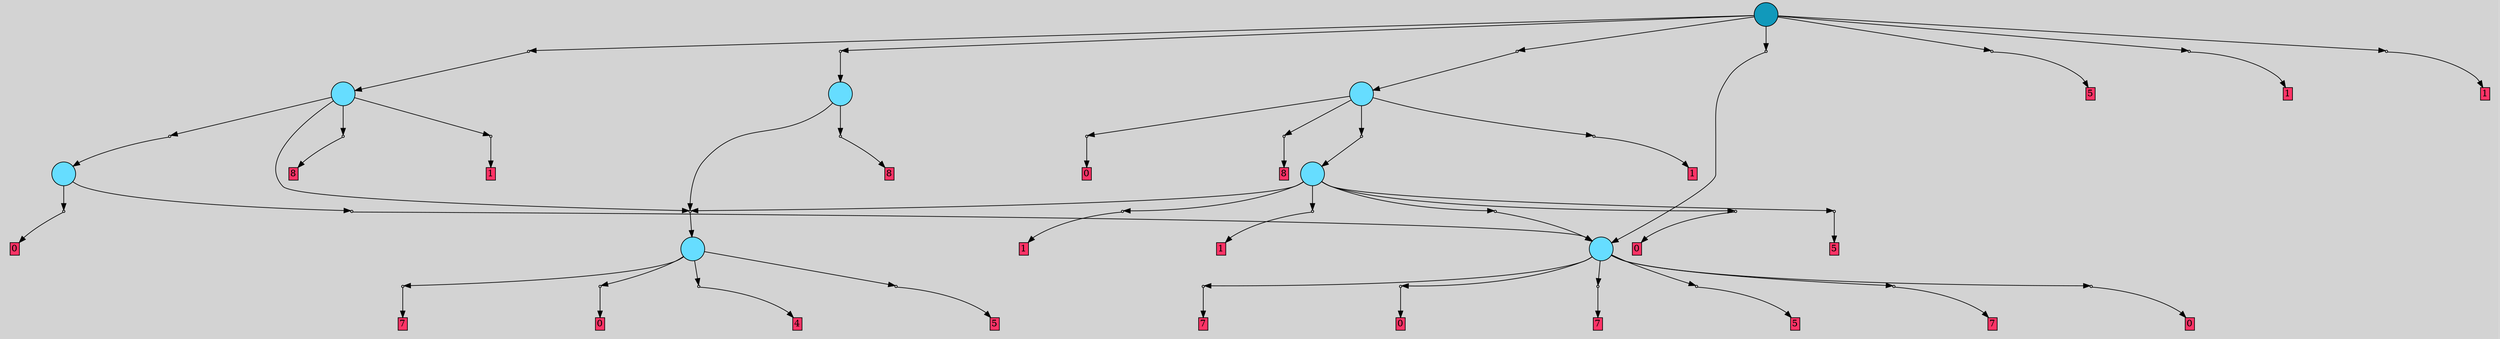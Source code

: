 // File exported with GEGELATI v1.3.1
// On the 2024-04-12 16:08:17
// With the File::TPGGraphDotExporter
digraph{
	graph[pad = "0.212, 0.055" bgcolor = lightgray]
	node[shape=circle style = filled label = ""]
		T0 [fillcolor="#66ddff"]
		T1 [fillcolor="#66ddff"]
		T2 [fillcolor="#66ddff"]
		T3 [fillcolor="#66ddff"]
		T4 [fillcolor="#66ddff"]
		T5 [fillcolor="#66ddff"]
		T6 [fillcolor="#66ddff"]
		T7 [fillcolor="#1199bb"]
		P0 [fillcolor="#cccccc" shape=point] //
		I0 [shape=box style=invis label="7|0&3|1#3|2#2|3#4|6#2|4#2|0&#92;n"]
		P0 -> I0[style=invis]
		A0 [fillcolor="#ff3366" shape=box margin=0.03 width=0 height=0 label="4"]
		T0 -> P0 -> A0
		P1 [fillcolor="#cccccc" shape=point] //
		I1 [shape=box style=invis label="2|0&2|3#3|5#4|0#4|4#0|4#0|2&#92;n"]
		P1 -> I1[style=invis]
		A1 [fillcolor="#ff3366" shape=box margin=0.03 width=0 height=0 label="5"]
		T0 -> P1 -> A1
		P2 [fillcolor="#cccccc" shape=point] //
		I2 [shape=box style=invis label="2|0&3|4#4|5#1|0#1|4#3|2#2|4&#92;n"]
		P2 -> I2[style=invis]
		A2 [fillcolor="#ff3366" shape=box margin=0.03 width=0 height=0 label="7"]
		T0 -> P2 -> A2
		P3 [fillcolor="#cccccc" shape=point] //
		I3 [shape=box style=invis label="0|0&0|2#1|1#0|0#0|5#4|6#0|7&#92;n"]
		P3 -> I3[style=invis]
		A3 [fillcolor="#ff3366" shape=box margin=0.03 width=0 height=0 label="0"]
		T0 -> P3 -> A3
		P4 [fillcolor="#cccccc" shape=point] //
		I4 [shape=box style=invis label="6|2&0|2#1|3#3|3#4|7#4|6#3|5&#92;n1|0&0|5#0|2#4|2#4|7#4|0#4|3&#92;n"]
		P4 -> I4[style=invis]
		A4 [fillcolor="#ff3366" shape=box margin=0.03 width=0 height=0 label="7"]
		T1 -> P4 -> A4
		P5 [fillcolor="#cccccc" shape=point] //
		I5 [shape=box style=invis label="8|3&0|6#4|2#4|2#3|1#0|5#4|6&#92;n3|0&0|3#3|5#3|7#0|2#4|2#4|7&#92;n"]
		P5 -> I5[style=invis]
		A5 [fillcolor="#ff3366" shape=box margin=0.03 width=0 height=0 label="5"]
		T1 -> P5 -> A5
		P6 [fillcolor="#cccccc" shape=point] //
		I6 [shape=box style=invis label="2|0&4|2#3|4#1|4#1|1#1|6#3|7&#92;n"]
		P6 -> I6[style=invis]
		A6 [fillcolor="#ff3366" shape=box margin=0.03 width=0 height=0 label="7"]
		T1 -> P6 -> A6
		P7 [fillcolor="#cccccc" shape=point] //
		I7 [shape=box style=invis label="4|0&3|6#4|1#3|7#1|1#1|1#4|5&#92;n"]
		P7 -> I7[style=invis]
		A7 [fillcolor="#ff3366" shape=box margin=0.03 width=0 height=0 label="0"]
		T1 -> P7 -> A7
		P8 [fillcolor="#cccccc" shape=point] //
		I8 [shape=box style=invis label="4|0&2|7#4|4#2|2#0|6#3|2#4|7&#92;n"]
		P8 -> I8[style=invis]
		A8 [fillcolor="#ff3366" shape=box margin=0.03 width=0 height=0 label="7"]
		T1 -> P8 -> A8
		P9 [fillcolor="#cccccc" shape=point] //
		I9 [shape=box style=invis label="0|7&4|7#4|7#1|1#3|7#2|0#0|6&#92;n0|0&0|7#1|1#0|0#0|5#4|6#0|7&#92;n"]
		P9 -> I9[style=invis]
		A9 [fillcolor="#ff3366" shape=box margin=0.03 width=0 height=0 label="0"]
		T1 -> P9 -> A9
		P10 [fillcolor="#cccccc" shape=point] //
		I10 [shape=box style=invis label="3|5&4|0#2|0#0|0#0|0#3|7#1|1&#92;n8|0&0|5#1|0#3|3#4|2#1|5#1|6&#92;n"]
		P10 -> I10[style=invis]
		A10 [fillcolor="#ff3366" shape=box margin=0.03 width=0 height=0 label="0"]
		T2 -> P10 -> A10
		P11 [fillcolor="#cccccc" shape=point] //
		I11 [shape=box style=invis label="8|0&2|0#3|2#1|7#4|4#0|0#4|5&#92;n"]
		P11 -> I11[style=invis]
		T2 -> P11 -> T1
		P12 [fillcolor="#cccccc" shape=point] //
		I12 [shape=box style=invis label="7|0&1|5#1|2#0|4#4|3#3|1#1|1&#92;n"]
		P12 -> I12[style=invis]
		T3 -> P12 -> T2
		P13 [fillcolor="#cccccc" shape=point] //
		I13 [shape=box style=invis label="6|0&3|4#3|2#1|7#2|7#2|6#3|1&#92;n"]
		P13 -> I13[style=invis]
		A11 [fillcolor="#ff3366" shape=box margin=0.03 width=0 height=0 label="8"]
		T3 -> P13 -> A11
		P14 [fillcolor="#cccccc" shape=point] //
		I14 [shape=box style=invis label="2|3&1|7#3|2#2|7#3|3#1|0#3|5&#92;n3|0&0|3#3|4#2|7#0|2#1|2#4|7&#92;n"]
		P14 -> I14[style=invis]
		A12 [fillcolor="#ff3366" shape=box margin=0.03 width=0 height=0 label="1"]
		T3 -> P14 -> A12
		P15 [fillcolor="#cccccc" shape=point] //
		I15 [shape=box style=invis label="6|0&1|3#3|5#1|6#4|0#1|5#2|7&#92;n"]
		P15 -> I15[style=invis]
		T3 -> P15 -> T0
		P16 [fillcolor="#cccccc" shape=point] //
		I16 [shape=box style=invis label="6|0&3|4#3|2#1|2#2|7#2|6#3|1&#92;n"]
		P16 -> I16[style=invis]
		A13 [fillcolor="#ff3366" shape=box margin=0.03 width=0 height=0 label="8"]
		T4 -> P16 -> A13
		T4 -> P15
		P17 [fillcolor="#cccccc" shape=point] //
		I17 [shape=box style=invis label="2|0&4|2#3|0#1|4#1|1#1|6#3|7&#92;n"]
		P17 -> I17[style=invis]
		T5 -> P17 -> T1
		P18 [fillcolor="#cccccc" shape=point] //
		I18 [shape=box style=invis label="7|0&1|5#1|2#0|4#4|3#3|1#1|1&#92;n"]
		P18 -> I18[style=invis]
		A14 [fillcolor="#ff3366" shape=box margin=0.03 width=0 height=0 label="0"]
		T5 -> P18 -> A14
		P19 [fillcolor="#cccccc" shape=point] //
		I19 [shape=box style=invis label="3|0&4|3#3|5#2|7#0|2#1|2#4|7&#92;n"]
		P19 -> I19[style=invis]
		A15 [fillcolor="#ff3366" shape=box margin=0.03 width=0 height=0 label="5"]
		T5 -> P19 -> A15
		P20 [fillcolor="#cccccc" shape=point] //
		I20 [shape=box style=invis label="2|3&1|7#3|2#2|7#3|3#1|0#3|5&#92;n3|0&0|3#3|4#2|7#0|2#1|2#4|7&#92;n"]
		P20 -> I20[style=invis]
		A16 [fillcolor="#ff3366" shape=box margin=0.03 width=0 height=0 label="1"]
		T5 -> P20 -> A16
		P21 [fillcolor="#cccccc" shape=point] //
		I21 [shape=box style=invis label="2|0&3|4#2|7#1|7#2|7#3|4#0|7&#92;n"]
		P21 -> I21[style=invis]
		A17 [fillcolor="#ff3366" shape=box margin=0.03 width=0 height=0 label="1"]
		T5 -> P21 -> A17
		T5 -> P15
		P22 [fillcolor="#cccccc" shape=point] //
		I22 [shape=box style=invis label="8|0&3|0#0|5#2|2#3|5#3|1#0|4&#92;n"]
		P22 -> I22[style=invis]
		A18 [fillcolor="#ff3366" shape=box margin=0.03 width=0 height=0 label="1"]
		T6 -> P22 -> A18
		P23 [fillcolor="#cccccc" shape=point] //
		I23 [shape=box style=invis label="3|0&4|7#3|1#1|7#4|1#3|6#0|7&#92;n"]
		P23 -> I23[style=invis]
		A19 [fillcolor="#ff3366" shape=box margin=0.03 width=0 height=0 label="0"]
		T6 -> P23 -> A19
		P24 [fillcolor="#cccccc" shape=point] //
		I24 [shape=box style=invis label="8|0&3|1#4|0#1|7#0|0#0|1#0|1&#92;n"]
		P24 -> I24[style=invis]
		T6 -> P24 -> T5
		P25 [fillcolor="#cccccc" shape=point] //
		I25 [shape=box style=invis label="6|0&3|4#3|2#1|2#2|7#2|6#3|1&#92;n"]
		P25 -> I25[style=invis]
		A20 [fillcolor="#ff3366" shape=box margin=0.03 width=0 height=0 label="8"]
		T6 -> P25 -> A20
		P26 [fillcolor="#cccccc" shape=point] //
		I26 [shape=box style=invis label="8|0&1|2#3|0#0|6#0|4#1|6#4|7&#92;n"]
		P26 -> I26[style=invis]
		T7 -> P26 -> T3
		P27 [fillcolor="#cccccc" shape=point] //
		I27 [shape=box style=invis label="4|5&0|7#0|2#4|0#0|5#0|1#2|7&#92;n3|0&3|3#0|5#3|6#4|1#1|3#2|2&#92;n"]
		P27 -> I27[style=invis]
		T7 -> P27 -> T6
		P28 [fillcolor="#cccccc" shape=point] //
		I28 [shape=box style=invis label="2|0&4|2#3|2#1|4#1|1#1|6#3|7&#92;n"]
		P28 -> I28[style=invis]
		T7 -> P28 -> T1
		P29 [fillcolor="#cccccc" shape=point] //
		I29 [shape=box style=invis label="6|6&1|0#2|4#4|0#1|0#4|4#2|4&#92;n8|3&0|6#4|2#4|2#3|1#0|5#4|2&#92;n3|0&0|3#3|5#2|7#0|2#4|2#4|7&#92;n"]
		P29 -> I29[style=invis]
		A21 [fillcolor="#ff3366" shape=box margin=0.03 width=0 height=0 label="5"]
		T7 -> P29 -> A21
		P30 [fillcolor="#cccccc" shape=point] //
		I30 [shape=box style=invis label="2|0&3|2#3|4#1|4#1|1#1|6#3|7&#92;n"]
		P30 -> I30[style=invis]
		A22 [fillcolor="#ff3366" shape=box margin=0.03 width=0 height=0 label="1"]
		T7 -> P30 -> A22
		P31 [fillcolor="#cccccc" shape=point] //
		I31 [shape=box style=invis label="2|0&4|6#3|4#1|4#1|1#1|6#3|7&#92;n"]
		P31 -> I31[style=invis]
		A23 [fillcolor="#ff3366" shape=box margin=0.03 width=0 height=0 label="1"]
		T7 -> P31 -> A23
		P32 [fillcolor="#cccccc" shape=point] //
		I32 [shape=box style=invis label="2|0&4|2#3|4#0|4#1|1#1|6#3|7&#92;n"]
		P32 -> I32[style=invis]
		T7 -> P32 -> T4
		{ rank= same T7 }
}
